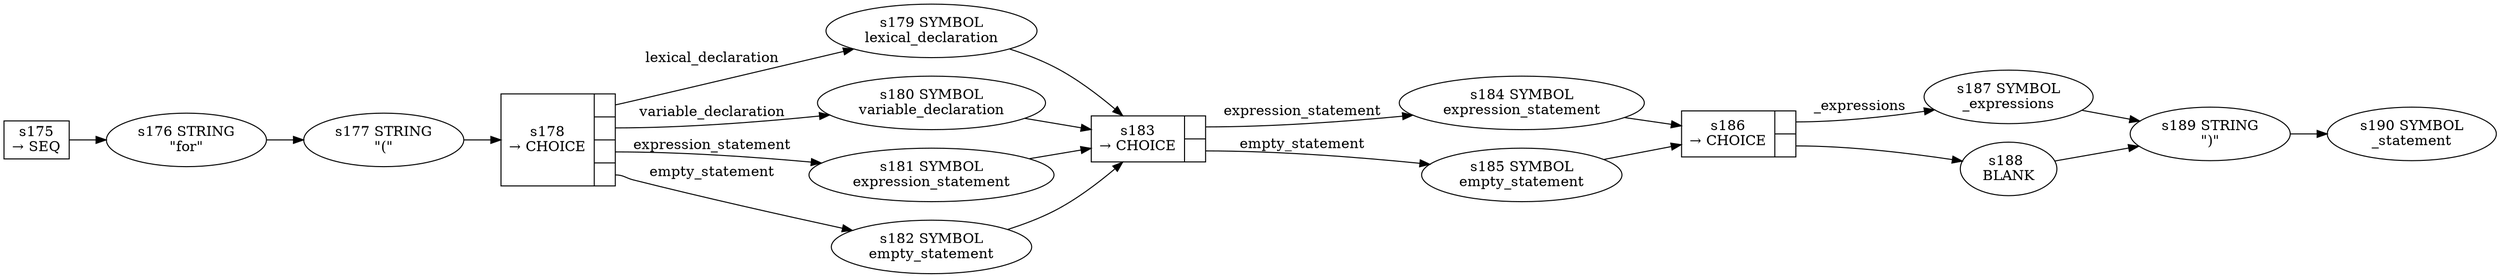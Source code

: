 
  digraph for_statement {
  
    rankdir=LR;
  
    s175 [label="s175\n&rarr; SEQ", shape=record, fixedsize=false, peripheries=1];
  s176 [label="s176 STRING\n\"for\""];
  s175 -> s176 [];
  s177 [label="s177 STRING\n\"(\""];
  s176 -> s177 [];
  s178 [label="{s178\n&rarr; CHOICE|{<p0>|<p1>|<p2>|<p3>}}", shape=record, fixedsize=false, peripheries=1];
  s179 [label="s179 SYMBOL\nlexical_declaration" href="javascript-grammar.json.lexical_declaration.dot.svg"];
  s178:p0 -> s179 [label="lexical_declaration"];
  s180 [label="s180 SYMBOL\nvariable_declaration" href="javascript-grammar.json.variable_declaration.dot.svg"];
  s178:p1 -> s180 [label="variable_declaration"];
  s181 [label="s181 SYMBOL\nexpression_statement" href="javascript-grammar.json.expression_statement.dot.svg"];
  s178:p2 -> s181 [label="expression_statement"];
  s182 [label="s182 SYMBOL\nempty_statement" href="javascript-grammar.json.empty_statement.dot.svg"];
  s178:p3 -> s182 [label="empty_statement"];
  s177 -> s178 [];
  s183 [label="{s183\n&rarr; CHOICE|{<p0>|<p1>}}", shape=record, fixedsize=false, peripheries=1];
  s184 [label="s184 SYMBOL\nexpression_statement" href="javascript-grammar.json.expression_statement.dot.svg"];
  s183:p0 -> s184 [label="expression_statement"];
  s185 [label="s185 SYMBOL\nempty_statement" href="javascript-grammar.json.empty_statement.dot.svg"];
  s183:p1 -> s185 [label="empty_statement"];
  s179 -> s183 [];
  s180 -> s183 [];
  s181 -> s183 [];
  s182 -> s183 [];
  s186 [label="{s186\n&rarr; CHOICE|{<p0>|<p1>}}", shape=record, fixedsize=false, peripheries=1];
  s187 [label="s187 SYMBOL\n_expressions" href="javascript-grammar.json._expressions.dot.svg"];
  s186:p0 -> s187 [label="_expressions"];
  s188 [label="s188 \nBLANK"];
  s186:p1 -> s188 [label=""];
  s184 -> s186 [];
  s185 -> s186 [];
  s189 [label="s189 STRING\n\")\""];
  s187 -> s189 [];
  s188 -> s189 [];
  s190 [label="s190 SYMBOL\n_statement" href="javascript-grammar.json._statement.dot.svg"];
  s189 -> s190 [];
  
  }
  